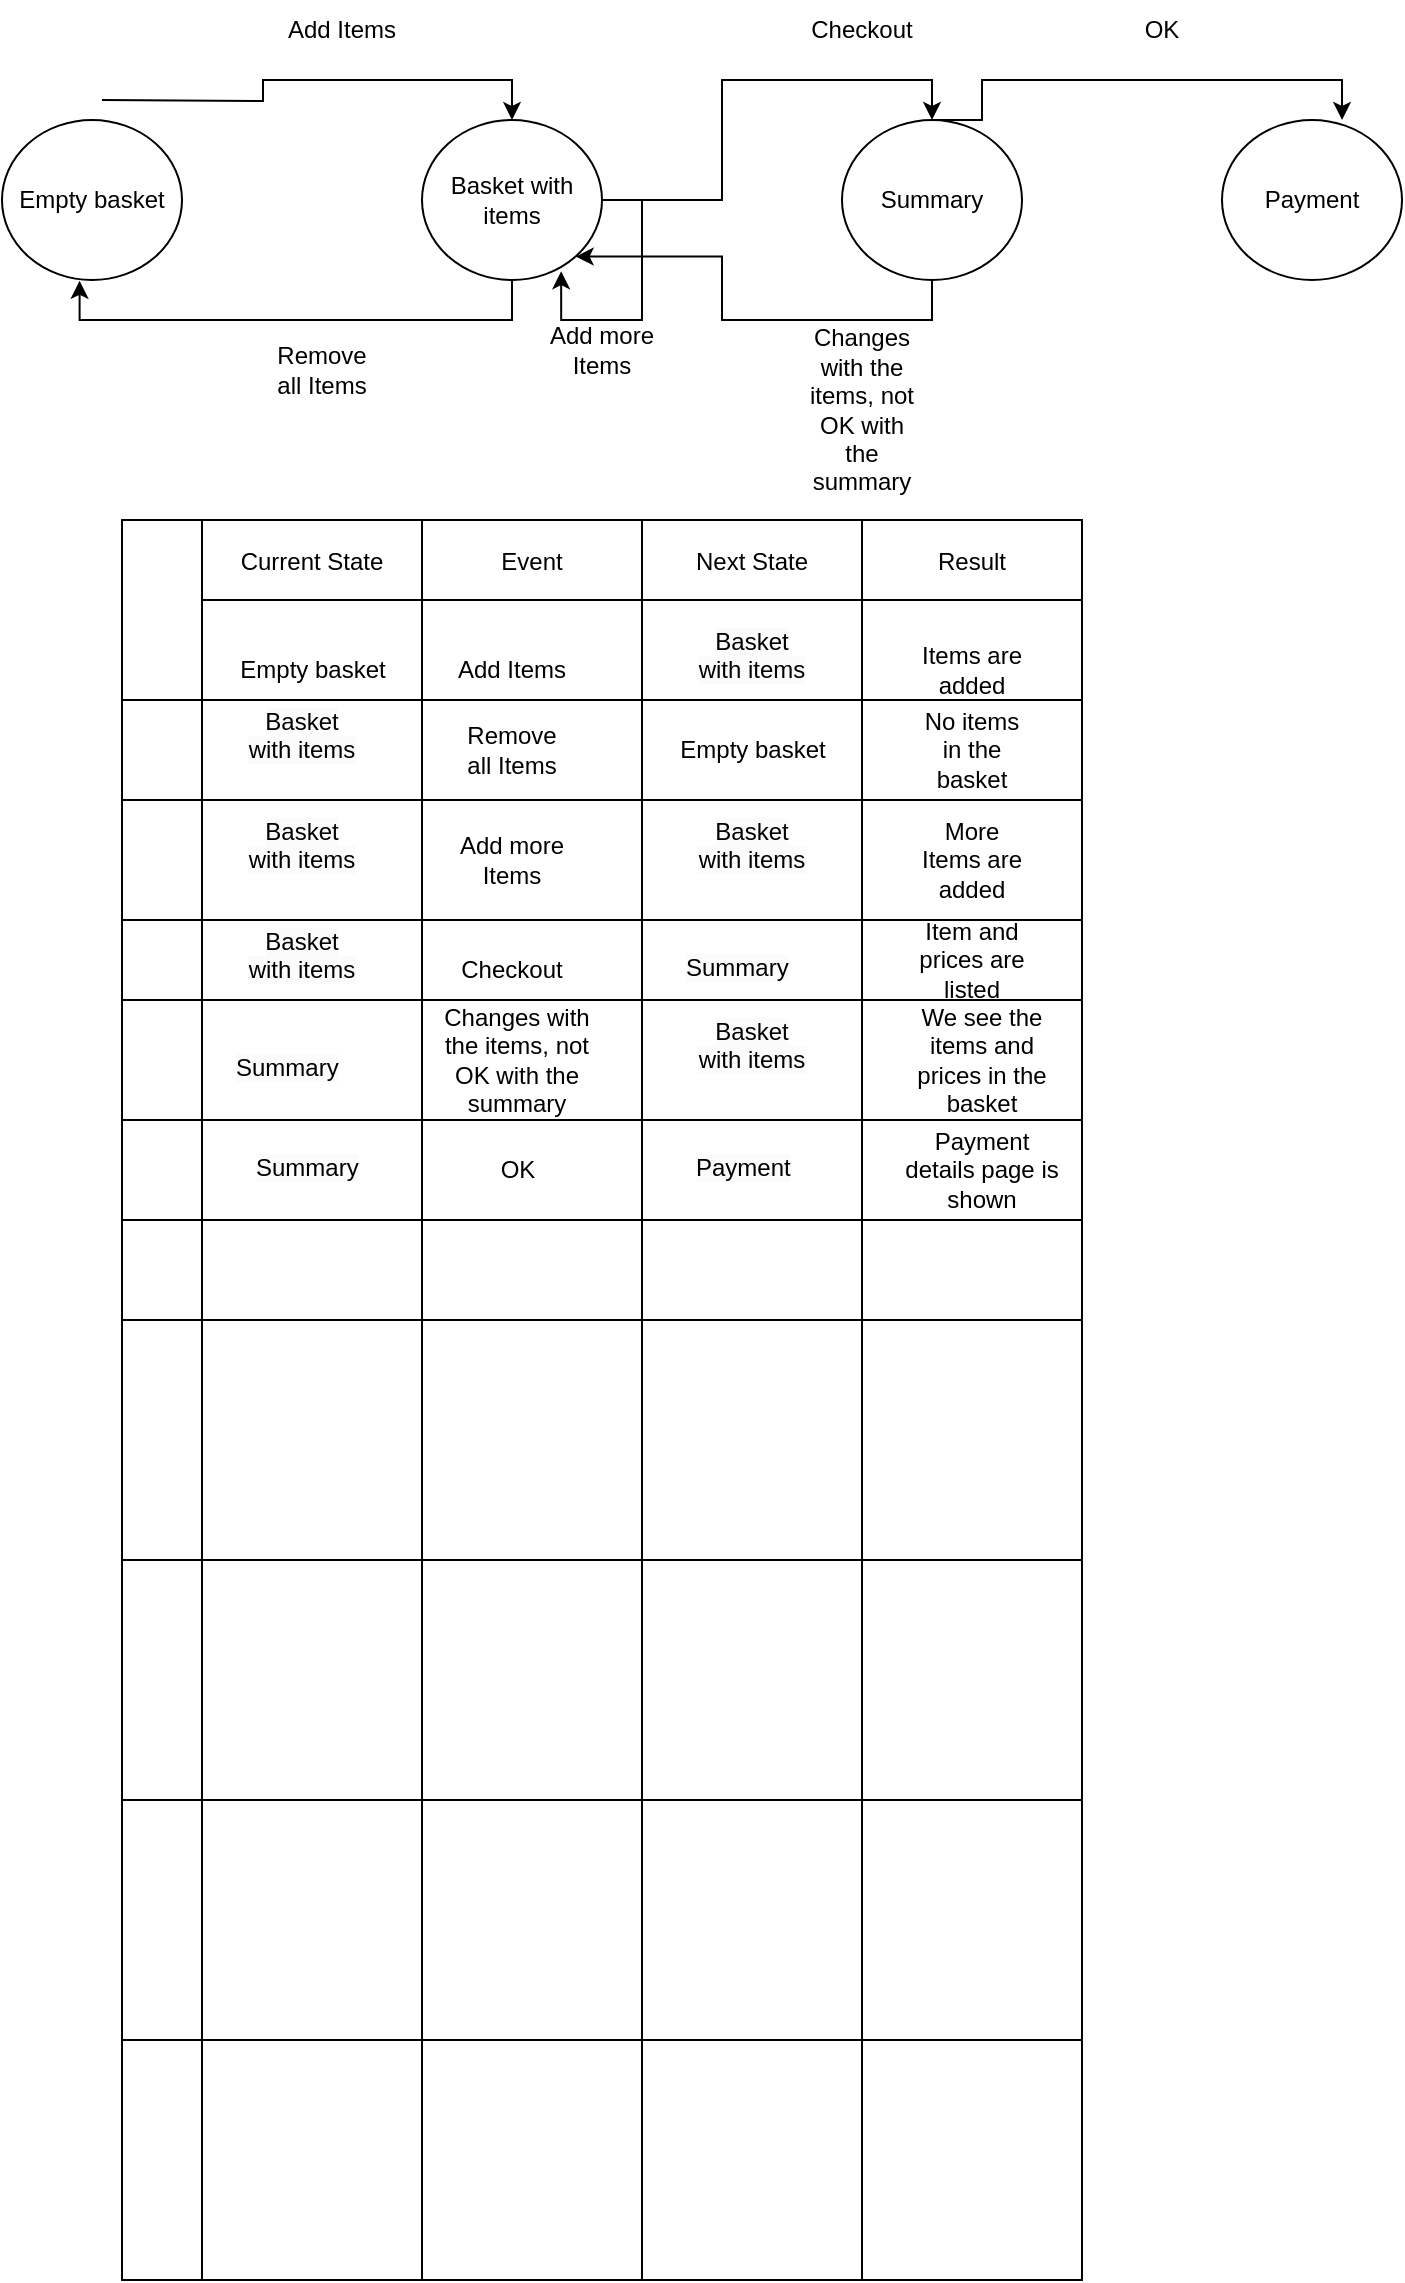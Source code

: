 <mxfile version="22.1.3" type="github">
  <diagram name="Page-1" id="RQnVXbHp5YSP1koaIOIu">
    <mxGraphModel dx="1050" dy="522" grid="1" gridSize="10" guides="1" tooltips="1" connect="1" arrows="1" fold="1" page="1" pageScale="1" pageWidth="850" pageHeight="1100" math="0" shadow="0">
      <root>
        <mxCell id="0" />
        <mxCell id="1" parent="0" />
        <mxCell id="ZzrmVgCEYVlJgWrsbbt4-7" style="edgeStyle=orthogonalEdgeStyle;rounded=0;orthogonalLoop=1;jettySize=auto;html=1;entryX=0.5;entryY=0;entryDx=0;entryDy=0;" parent="1" target="ZzrmVgCEYVlJgWrsbbt4-4" edge="1">
          <mxGeometry relative="1" as="geometry">
            <mxPoint x="70" y="250" as="sourcePoint" />
          </mxGeometry>
        </mxCell>
        <mxCell id="ZzrmVgCEYVlJgWrsbbt4-1" value="Empty basket" style="ellipse;whiteSpace=wrap;html=1;" parent="1" vertex="1">
          <mxGeometry x="20" y="260" width="90" height="80" as="geometry" />
        </mxCell>
        <mxCell id="ZzrmVgCEYVlJgWrsbbt4-2" value="Payment" style="ellipse;whiteSpace=wrap;html=1;" parent="1" vertex="1">
          <mxGeometry x="630" y="260" width="90" height="80" as="geometry" />
        </mxCell>
        <mxCell id="ZzrmVgCEYVlJgWrsbbt4-17" style="edgeStyle=orthogonalEdgeStyle;rounded=0;orthogonalLoop=1;jettySize=auto;html=1;exitX=0.5;exitY=1;exitDx=0;exitDy=0;entryX=1;entryY=1;entryDx=0;entryDy=0;" parent="1" source="ZzrmVgCEYVlJgWrsbbt4-3" target="ZzrmVgCEYVlJgWrsbbt4-4" edge="1">
          <mxGeometry relative="1" as="geometry" />
        </mxCell>
        <mxCell id="ZzrmVgCEYVlJgWrsbbt4-3" value="Summary" style="ellipse;whiteSpace=wrap;html=1;" parent="1" vertex="1">
          <mxGeometry x="440" y="260" width="90" height="80" as="geometry" />
        </mxCell>
        <mxCell id="ZzrmVgCEYVlJgWrsbbt4-15" style="edgeStyle=orthogonalEdgeStyle;rounded=0;orthogonalLoop=1;jettySize=auto;html=1;exitX=1;exitY=0.5;exitDx=0;exitDy=0;entryX=0.5;entryY=0;entryDx=0;entryDy=0;" parent="1" source="ZzrmVgCEYVlJgWrsbbt4-4" target="ZzrmVgCEYVlJgWrsbbt4-3" edge="1">
          <mxGeometry relative="1" as="geometry" />
        </mxCell>
        <mxCell id="ZzrmVgCEYVlJgWrsbbt4-4" value="Basket with items" style="ellipse;whiteSpace=wrap;html=1;" parent="1" vertex="1">
          <mxGeometry x="230" y="260" width="90" height="80" as="geometry" />
        </mxCell>
        <mxCell id="ZzrmVgCEYVlJgWrsbbt4-9" style="edgeStyle=orthogonalEdgeStyle;rounded=0;orthogonalLoop=1;jettySize=auto;html=1;entryX=0.431;entryY=1.005;entryDx=0;entryDy=0;entryPerimeter=0;exitX=0.5;exitY=1;exitDx=0;exitDy=0;" parent="1" source="ZzrmVgCEYVlJgWrsbbt4-4" target="ZzrmVgCEYVlJgWrsbbt4-1" edge="1">
          <mxGeometry relative="1" as="geometry" />
        </mxCell>
        <mxCell id="ZzrmVgCEYVlJgWrsbbt4-11" style="edgeStyle=orthogonalEdgeStyle;rounded=0;orthogonalLoop=1;jettySize=auto;html=1;exitX=1;exitY=0.5;exitDx=0;exitDy=0;entryX=0.773;entryY=0.945;entryDx=0;entryDy=0;entryPerimeter=0;" parent="1" source="ZzrmVgCEYVlJgWrsbbt4-4" target="ZzrmVgCEYVlJgWrsbbt4-4" edge="1">
          <mxGeometry relative="1" as="geometry" />
        </mxCell>
        <mxCell id="ZzrmVgCEYVlJgWrsbbt4-12" value="Add Items" style="text;html=1;strokeColor=none;fillColor=none;align=center;verticalAlign=middle;whiteSpace=wrap;rounded=0;" parent="1" vertex="1">
          <mxGeometry x="160" y="200" width="60" height="30" as="geometry" />
        </mxCell>
        <mxCell id="ZzrmVgCEYVlJgWrsbbt4-13" value="Add more Items" style="text;html=1;strokeColor=none;fillColor=none;align=center;verticalAlign=middle;whiteSpace=wrap;rounded=0;" parent="1" vertex="1">
          <mxGeometry x="290" y="360" width="60" height="30" as="geometry" />
        </mxCell>
        <mxCell id="ZzrmVgCEYVlJgWrsbbt4-14" value="Remove all Items" style="text;html=1;strokeColor=none;fillColor=none;align=center;verticalAlign=middle;whiteSpace=wrap;rounded=0;" parent="1" vertex="1">
          <mxGeometry x="150" y="370" width="60" height="30" as="geometry" />
        </mxCell>
        <mxCell id="ZzrmVgCEYVlJgWrsbbt4-16" value="Checkout" style="text;html=1;strokeColor=none;fillColor=none;align=center;verticalAlign=middle;whiteSpace=wrap;rounded=0;" parent="1" vertex="1">
          <mxGeometry x="420" y="200" width="60" height="30" as="geometry" />
        </mxCell>
        <mxCell id="ZzrmVgCEYVlJgWrsbbt4-18" value="Changes with the items, not OK with the summary" style="text;html=1;strokeColor=none;fillColor=none;align=center;verticalAlign=middle;whiteSpace=wrap;rounded=0;" parent="1" vertex="1">
          <mxGeometry x="420" y="390" width="60" height="30" as="geometry" />
        </mxCell>
        <mxCell id="ZzrmVgCEYVlJgWrsbbt4-20" style="edgeStyle=orthogonalEdgeStyle;rounded=0;orthogonalLoop=1;jettySize=auto;html=1;entryX=0.667;entryY=0;entryDx=0;entryDy=0;entryPerimeter=0;exitX=0.5;exitY=0;exitDx=0;exitDy=0;" parent="1" source="ZzrmVgCEYVlJgWrsbbt4-3" target="ZzrmVgCEYVlJgWrsbbt4-2" edge="1">
          <mxGeometry relative="1" as="geometry">
            <Array as="points">
              <mxPoint x="510" y="260" />
              <mxPoint x="510" y="240" />
              <mxPoint x="690" y="240" />
            </Array>
          </mxGeometry>
        </mxCell>
        <mxCell id="ZzrmVgCEYVlJgWrsbbt4-21" value="OK" style="text;html=1;strokeColor=none;fillColor=none;align=center;verticalAlign=middle;whiteSpace=wrap;rounded=0;" parent="1" vertex="1">
          <mxGeometry x="570" y="200" width="60" height="30" as="geometry" />
        </mxCell>
        <mxCell id="ibKtJakZHNLwry2PdeqH-1" value="" style="shape=table;childLayout=tableLayout;startSize=0;fillColor=none;collapsible=0;recursiveResize=0;expand=0;" vertex="1" parent="1">
          <mxGeometry x="80" y="460" width="480" height="240" as="geometry" />
        </mxCell>
        <mxCell id="ibKtJakZHNLwry2PdeqH-2" value="" style="shape=tableRow;horizontal=0;swimlaneHead=0;swimlaneBody=0;top=0;left=0;strokeColor=inherit;bottom=0;right=0;dropTarget=0;fontStyle=0;fillColor=none;points=[[0,0.5],[1,0.5]];portConstraint=eastwest;startSize=40;collapsible=0;recursiveResize=0;expand=0;" vertex="1" parent="ibKtJakZHNLwry2PdeqH-1">
          <mxGeometry width="480" height="90" as="geometry" />
        </mxCell>
        <mxCell id="ibKtJakZHNLwry2PdeqH-3" value="Current State" style="swimlane;swimlaneHead=0;swimlaneBody=0;fontStyle=0;strokeColor=inherit;connectable=0;fillColor=none;startSize=40;collapsible=0;recursiveResize=0;expand=0;" vertex="1" parent="ibKtJakZHNLwry2PdeqH-2">
          <mxGeometry x="40" width="110" height="90" as="geometry">
            <mxRectangle width="110" height="90" as="alternateBounds" />
          </mxGeometry>
        </mxCell>
        <mxCell id="ibKtJakZHNLwry2PdeqH-22" value="Empty basket" style="text;html=1;align=center;verticalAlign=middle;resizable=0;points=[];autosize=1;strokeColor=none;fillColor=none;" vertex="1" parent="ibKtJakZHNLwry2PdeqH-3">
          <mxGeometry x="5" y="60" width="100" height="30" as="geometry" />
        </mxCell>
        <mxCell id="ibKtJakZHNLwry2PdeqH-4" value="Event" style="swimlane;swimlaneHead=0;swimlaneBody=0;fontStyle=0;strokeColor=inherit;connectable=0;fillColor=none;startSize=40;collapsible=0;recursiveResize=0;expand=0;" vertex="1" parent="ibKtJakZHNLwry2PdeqH-2">
          <mxGeometry x="150" width="110" height="90" as="geometry">
            <mxRectangle width="110" height="90" as="alternateBounds" />
          </mxGeometry>
        </mxCell>
        <mxCell id="ibKtJakZHNLwry2PdeqH-24" value="Add Items" style="text;html=1;strokeColor=none;fillColor=none;align=center;verticalAlign=middle;whiteSpace=wrap;rounded=0;" vertex="1" parent="ibKtJakZHNLwry2PdeqH-4">
          <mxGeometry x="15" y="60" width="60" height="30" as="geometry" />
        </mxCell>
        <mxCell id="ibKtJakZHNLwry2PdeqH-5" value="Next State" style="swimlane;swimlaneHead=0;swimlaneBody=0;fontStyle=0;strokeColor=inherit;connectable=0;fillColor=none;startSize=40;collapsible=0;recursiveResize=0;expand=0;" vertex="1" parent="ibKtJakZHNLwry2PdeqH-2">
          <mxGeometry x="260" width="110" height="90" as="geometry">
            <mxRectangle width="110" height="90" as="alternateBounds" />
          </mxGeometry>
        </mxCell>
        <mxCell id="ibKtJakZHNLwry2PdeqH-23" value="&#xa;&lt;span style=&quot;color: rgb(0, 0, 0); font-family: Helvetica; font-size: 12px; font-style: normal; font-variant-ligatures: normal; font-variant-caps: normal; font-weight: 400; letter-spacing: normal; orphans: 2; text-align: center; text-indent: 0px; text-transform: none; widows: 2; word-spacing: 0px; -webkit-text-stroke-width: 0px; background-color: rgb(251, 251, 251); text-decoration-thickness: initial; text-decoration-style: initial; text-decoration-color: initial; float: none; display: inline !important;&quot;&gt;Basket with items&lt;/span&gt;&#xa;&#xa;" style="text;html=1;strokeColor=none;fillColor=none;align=center;verticalAlign=middle;whiteSpace=wrap;rounded=0;" vertex="1" parent="ibKtJakZHNLwry2PdeqH-5">
          <mxGeometry x="25" y="60" width="60" height="30" as="geometry" />
        </mxCell>
        <mxCell id="ibKtJakZHNLwry2PdeqH-90" value="Empty basket" style="text;html=1;align=center;verticalAlign=middle;resizable=0;points=[];autosize=1;strokeColor=none;fillColor=none;" vertex="1" parent="ibKtJakZHNLwry2PdeqH-5">
          <mxGeometry x="5" y="100" width="100" height="30" as="geometry" />
        </mxCell>
        <mxCell id="ibKtJakZHNLwry2PdeqH-6" value="Result" style="swimlane;swimlaneHead=0;swimlaneBody=0;fontStyle=0;strokeColor=inherit;connectable=0;fillColor=none;startSize=40;collapsible=0;recursiveResize=0;expand=0;" vertex="1" parent="ibKtJakZHNLwry2PdeqH-2">
          <mxGeometry x="370" width="110" height="90" as="geometry">
            <mxRectangle width="110" height="90" as="alternateBounds" />
          </mxGeometry>
        </mxCell>
        <mxCell id="ibKtJakZHNLwry2PdeqH-25" value="Items are added" style="text;html=1;strokeColor=none;fillColor=none;align=center;verticalAlign=middle;whiteSpace=wrap;rounded=0;" vertex="1" parent="ibKtJakZHNLwry2PdeqH-6">
          <mxGeometry x="25" y="60" width="60" height="30" as="geometry" />
        </mxCell>
        <mxCell id="ibKtJakZHNLwry2PdeqH-7" value="" style="shape=tableRow;horizontal=0;swimlaneHead=0;swimlaneBody=0;top=0;left=0;strokeColor=inherit;bottom=0;right=0;dropTarget=0;fontStyle=0;fillColor=none;points=[[0,0.5],[1,0.5]];portConstraint=eastwest;startSize=40;collapsible=0;recursiveResize=0;expand=0;" vertex="1" parent="ibKtJakZHNLwry2PdeqH-1">
          <mxGeometry y="90" width="480" height="50" as="geometry" />
        </mxCell>
        <mxCell id="ibKtJakZHNLwry2PdeqH-8" value="" style="swimlane;swimlaneHead=0;swimlaneBody=0;fontStyle=0;connectable=0;strokeColor=inherit;fillColor=none;startSize=0;collapsible=0;recursiveResize=0;expand=0;" vertex="1" parent="ibKtJakZHNLwry2PdeqH-7">
          <mxGeometry x="40" width="110" height="50" as="geometry">
            <mxRectangle width="110" height="50" as="alternateBounds" />
          </mxGeometry>
        </mxCell>
        <mxCell id="ibKtJakZHNLwry2PdeqH-26" value="&#xa;&lt;span style=&quot;color: rgb(0, 0, 0); font-family: Helvetica; font-size: 12px; font-style: normal; font-variant-ligatures: normal; font-variant-caps: normal; font-weight: 400; letter-spacing: normal; orphans: 2; text-align: center; text-indent: 0px; text-transform: none; widows: 2; word-spacing: 0px; -webkit-text-stroke-width: 0px; background-color: rgb(251, 251, 251); text-decoration-thickness: initial; text-decoration-style: initial; text-decoration-color: initial; float: none; display: inline !important;&quot;&gt;Basket with items&lt;/span&gt;&#xa;&#xa;" style="text;html=1;strokeColor=none;fillColor=none;align=center;verticalAlign=middle;whiteSpace=wrap;rounded=0;" vertex="1" parent="ibKtJakZHNLwry2PdeqH-8">
          <mxGeometry x="20" y="10" width="60" height="30" as="geometry" />
        </mxCell>
        <mxCell id="ibKtJakZHNLwry2PdeqH-9" value="" style="swimlane;swimlaneHead=0;swimlaneBody=0;fontStyle=0;connectable=0;strokeColor=inherit;fillColor=none;startSize=0;collapsible=0;recursiveResize=0;expand=0;" vertex="1" parent="ibKtJakZHNLwry2PdeqH-7">
          <mxGeometry x="150" width="110" height="50" as="geometry">
            <mxRectangle width="110" height="50" as="alternateBounds" />
          </mxGeometry>
        </mxCell>
        <mxCell id="ibKtJakZHNLwry2PdeqH-89" value="Remove all Items" style="text;html=1;strokeColor=none;fillColor=none;align=center;verticalAlign=middle;whiteSpace=wrap;rounded=0;" vertex="1" parent="ibKtJakZHNLwry2PdeqH-9">
          <mxGeometry x="15" y="10" width="60" height="30" as="geometry" />
        </mxCell>
        <mxCell id="ibKtJakZHNLwry2PdeqH-10" value="" style="swimlane;swimlaneHead=0;swimlaneBody=0;fontStyle=0;connectable=0;strokeColor=inherit;fillColor=none;startSize=0;collapsible=0;recursiveResize=0;expand=0;" vertex="1" parent="ibKtJakZHNLwry2PdeqH-7">
          <mxGeometry x="260" width="110" height="50" as="geometry">
            <mxRectangle width="110" height="50" as="alternateBounds" />
          </mxGeometry>
        </mxCell>
        <mxCell id="ibKtJakZHNLwry2PdeqH-11" value="" style="swimlane;swimlaneHead=0;swimlaneBody=0;fontStyle=0;connectable=0;strokeColor=inherit;fillColor=none;startSize=0;collapsible=0;recursiveResize=0;expand=0;" vertex="1" parent="ibKtJakZHNLwry2PdeqH-7">
          <mxGeometry x="370" width="110" height="50" as="geometry">
            <mxRectangle width="110" height="50" as="alternateBounds" />
          </mxGeometry>
        </mxCell>
        <mxCell id="ibKtJakZHNLwry2PdeqH-91" value="No items in the basket" style="text;html=1;strokeColor=none;fillColor=none;align=center;verticalAlign=middle;whiteSpace=wrap;rounded=0;" vertex="1" parent="ibKtJakZHNLwry2PdeqH-11">
          <mxGeometry x="25" y="10" width="60" height="30" as="geometry" />
        </mxCell>
        <mxCell id="ibKtJakZHNLwry2PdeqH-12" value="" style="shape=tableRow;horizontal=0;swimlaneHead=0;swimlaneBody=0;top=0;left=0;strokeColor=inherit;bottom=0;right=0;dropTarget=0;fontStyle=0;fillColor=none;points=[[0,0.5],[1,0.5]];portConstraint=eastwest;startSize=40;collapsible=0;recursiveResize=0;expand=0;" vertex="1" parent="ibKtJakZHNLwry2PdeqH-1">
          <mxGeometry y="140" width="480" height="60" as="geometry" />
        </mxCell>
        <mxCell id="ibKtJakZHNLwry2PdeqH-13" value="" style="swimlane;swimlaneHead=0;swimlaneBody=0;fontStyle=0;connectable=0;strokeColor=inherit;fillColor=none;startSize=0;collapsible=0;recursiveResize=0;expand=0;" vertex="1" parent="ibKtJakZHNLwry2PdeqH-12">
          <mxGeometry x="40" width="110" height="60" as="geometry">
            <mxRectangle width="110" height="60" as="alternateBounds" />
          </mxGeometry>
        </mxCell>
        <mxCell id="ibKtJakZHNLwry2PdeqH-87" value="&#xa;&lt;span style=&quot;color: rgb(0, 0, 0); font-family: Helvetica; font-size: 12px; font-style: normal; font-variant-ligatures: normal; font-variant-caps: normal; font-weight: 400; letter-spacing: normal; orphans: 2; text-align: center; text-indent: 0px; text-transform: none; widows: 2; word-spacing: 0px; -webkit-text-stroke-width: 0px; background-color: rgb(251, 251, 251); text-decoration-thickness: initial; text-decoration-style: initial; text-decoration-color: initial; float: none; display: inline !important;&quot;&gt;Basket with items&lt;/span&gt;&#xa;&#xa;" style="text;html=1;strokeColor=none;fillColor=none;align=center;verticalAlign=middle;whiteSpace=wrap;rounded=0;" vertex="1" parent="ibKtJakZHNLwry2PdeqH-13">
          <mxGeometry x="20" y="15" width="60" height="30" as="geometry" />
        </mxCell>
        <mxCell id="ibKtJakZHNLwry2PdeqH-14" value="" style="swimlane;swimlaneHead=0;swimlaneBody=0;fontStyle=0;connectable=0;strokeColor=inherit;fillColor=none;startSize=0;collapsible=0;recursiveResize=0;expand=0;" vertex="1" parent="ibKtJakZHNLwry2PdeqH-12">
          <mxGeometry x="150" width="110" height="60" as="geometry">
            <mxRectangle width="110" height="60" as="alternateBounds" />
          </mxGeometry>
        </mxCell>
        <mxCell id="ibKtJakZHNLwry2PdeqH-93" value="Add more Items" style="text;html=1;strokeColor=none;fillColor=none;align=center;verticalAlign=middle;whiteSpace=wrap;rounded=0;" vertex="1" parent="ibKtJakZHNLwry2PdeqH-14">
          <mxGeometry x="15" y="15" width="60" height="30" as="geometry" />
        </mxCell>
        <mxCell id="ibKtJakZHNLwry2PdeqH-15" value="" style="swimlane;swimlaneHead=0;swimlaneBody=0;fontStyle=0;connectable=0;strokeColor=inherit;fillColor=none;startSize=0;collapsible=0;recursiveResize=0;expand=0;" vertex="1" parent="ibKtJakZHNLwry2PdeqH-12">
          <mxGeometry x="260" width="110" height="60" as="geometry">
            <mxRectangle width="110" height="60" as="alternateBounds" />
          </mxGeometry>
        </mxCell>
        <mxCell id="ibKtJakZHNLwry2PdeqH-94" value="&#xa;&lt;span style=&quot;color: rgb(0, 0, 0); font-family: Helvetica; font-size: 12px; font-style: normal; font-variant-ligatures: normal; font-variant-caps: normal; font-weight: 400; letter-spacing: normal; orphans: 2; text-align: center; text-indent: 0px; text-transform: none; widows: 2; word-spacing: 0px; -webkit-text-stroke-width: 0px; background-color: rgb(251, 251, 251); text-decoration-thickness: initial; text-decoration-style: initial; text-decoration-color: initial; float: none; display: inline !important;&quot;&gt;Basket with items&lt;/span&gt;&#xa;&#xa;" style="text;html=1;strokeColor=none;fillColor=none;align=center;verticalAlign=middle;whiteSpace=wrap;rounded=0;" vertex="1" parent="ibKtJakZHNLwry2PdeqH-15">
          <mxGeometry x="25" y="15" width="60" height="30" as="geometry" />
        </mxCell>
        <mxCell id="ibKtJakZHNLwry2PdeqH-16" value="" style="swimlane;swimlaneHead=0;swimlaneBody=0;fontStyle=0;connectable=0;strokeColor=inherit;fillColor=none;startSize=0;collapsible=0;recursiveResize=0;expand=0;" vertex="1" parent="ibKtJakZHNLwry2PdeqH-12">
          <mxGeometry x="370" width="110" height="60" as="geometry">
            <mxRectangle width="110" height="60" as="alternateBounds" />
          </mxGeometry>
        </mxCell>
        <mxCell id="ibKtJakZHNLwry2PdeqH-95" value="More Items are added" style="text;html=1;strokeColor=none;fillColor=none;align=center;verticalAlign=middle;whiteSpace=wrap;rounded=0;" vertex="1" parent="ibKtJakZHNLwry2PdeqH-16">
          <mxGeometry x="25" y="15" width="60" height="30" as="geometry" />
        </mxCell>
        <mxCell id="ibKtJakZHNLwry2PdeqH-17" value="" style="shape=tableRow;horizontal=0;swimlaneHead=0;swimlaneBody=0;top=0;left=0;strokeColor=inherit;bottom=0;right=0;dropTarget=0;fontStyle=0;fillColor=none;points=[[0,0.5],[1,0.5]];portConstraint=eastwest;startSize=40;collapsible=0;recursiveResize=0;expand=0;" vertex="1" parent="ibKtJakZHNLwry2PdeqH-1">
          <mxGeometry y="200" width="480" height="40" as="geometry" />
        </mxCell>
        <mxCell id="ibKtJakZHNLwry2PdeqH-18" value="" style="swimlane;swimlaneHead=0;swimlaneBody=0;fontStyle=0;connectable=0;strokeColor=inherit;fillColor=none;startSize=0;collapsible=0;recursiveResize=0;expand=0;" vertex="1" parent="ibKtJakZHNLwry2PdeqH-17">
          <mxGeometry x="40" width="110" height="40" as="geometry">
            <mxRectangle width="110" height="40" as="alternateBounds" />
          </mxGeometry>
        </mxCell>
        <mxCell id="ibKtJakZHNLwry2PdeqH-19" value="" style="swimlane;swimlaneHead=0;swimlaneBody=0;fontStyle=0;connectable=0;strokeColor=inherit;fillColor=none;startSize=0;collapsible=0;recursiveResize=0;expand=0;" vertex="1" parent="ibKtJakZHNLwry2PdeqH-17">
          <mxGeometry x="150" width="110" height="40" as="geometry">
            <mxRectangle width="110" height="40" as="alternateBounds" />
          </mxGeometry>
        </mxCell>
        <mxCell id="ibKtJakZHNLwry2PdeqH-20" value="" style="swimlane;swimlaneHead=0;swimlaneBody=0;fontStyle=0;connectable=0;strokeColor=inherit;fillColor=none;startSize=0;collapsible=0;recursiveResize=0;expand=0;" vertex="1" parent="ibKtJakZHNLwry2PdeqH-17">
          <mxGeometry x="260" width="110" height="40" as="geometry">
            <mxRectangle width="110" height="40" as="alternateBounds" />
          </mxGeometry>
        </mxCell>
        <mxCell id="ibKtJakZHNLwry2PdeqH-98" value="&lt;span style=&quot;color: rgb(0, 0, 0); font-family: Helvetica; font-size: 12px; font-style: normal; font-variant-ligatures: normal; font-variant-caps: normal; font-weight: 400; letter-spacing: normal; orphans: 2; text-align: center; text-indent: 0px; text-transform: none; widows: 2; word-spacing: 0px; -webkit-text-stroke-width: 0px; background-color: rgb(251, 251, 251); text-decoration-thickness: initial; text-decoration-style: initial; text-decoration-color: initial; float: none; display: inline !important;&quot;&gt;Summary&lt;/span&gt;" style="text;whiteSpace=wrap;html=1;" vertex="1" parent="ibKtJakZHNLwry2PdeqH-20">
          <mxGeometry x="20" y="10" width="80" height="40" as="geometry" />
        </mxCell>
        <mxCell id="ibKtJakZHNLwry2PdeqH-21" value="" style="swimlane;swimlaneHead=0;swimlaneBody=0;fontStyle=0;connectable=0;strokeColor=inherit;fillColor=none;startSize=0;collapsible=0;recursiveResize=0;expand=0;" vertex="1" parent="ibKtJakZHNLwry2PdeqH-17">
          <mxGeometry x="370" width="110" height="40" as="geometry">
            <mxRectangle width="110" height="40" as="alternateBounds" />
          </mxGeometry>
        </mxCell>
        <mxCell id="ibKtJakZHNLwry2PdeqH-99" value="Item and prices are listed" style="text;html=1;strokeColor=none;fillColor=none;align=center;verticalAlign=middle;whiteSpace=wrap;rounded=0;" vertex="1" parent="ibKtJakZHNLwry2PdeqH-21">
          <mxGeometry x="25" y="5" width="60" height="30" as="geometry" />
        </mxCell>
        <mxCell id="ibKtJakZHNLwry2PdeqH-44" value="" style="swimlane;swimlaneHead=0;swimlaneBody=0;fontStyle=0;connectable=0;strokeColor=inherit;fillColor=none;startSize=0;collapsible=0;recursiveResize=0;expand=0;" vertex="1" parent="1">
          <mxGeometry x="130" y="670" width="110" height="120" as="geometry">
            <mxRectangle width="110" height="120" as="alternateBounds" />
          </mxGeometry>
        </mxCell>
        <mxCell id="ibKtJakZHNLwry2PdeqH-88" value="&#xa;&lt;span style=&quot;color: rgb(0, 0, 0); font-family: Helvetica; font-size: 12px; font-style: normal; font-variant-ligatures: normal; font-variant-caps: normal; font-weight: 400; letter-spacing: normal; orphans: 2; text-align: center; text-indent: 0px; text-transform: none; widows: 2; word-spacing: 0px; -webkit-text-stroke-width: 0px; background-color: rgb(251, 251, 251); text-decoration-thickness: initial; text-decoration-style: initial; text-decoration-color: initial; float: none; display: inline !important;&quot;&gt;Basket with items&lt;/span&gt;&#xa;&#xa;" style="text;html=1;strokeColor=none;fillColor=none;align=center;verticalAlign=middle;whiteSpace=wrap;rounded=0;" vertex="1" parent="ibKtJakZHNLwry2PdeqH-44">
          <mxGeometry x="10" width="60" height="30" as="geometry" />
        </mxCell>
        <mxCell id="ibKtJakZHNLwry2PdeqH-45" value="" style="swimlane;swimlaneHead=0;swimlaneBody=0;fontStyle=0;connectable=0;strokeColor=inherit;fillColor=none;startSize=0;collapsible=0;recursiveResize=0;expand=0;" vertex="1" parent="1">
          <mxGeometry x="240" y="670" width="110" height="120" as="geometry">
            <mxRectangle width="110" height="120" as="alternateBounds" />
          </mxGeometry>
        </mxCell>
        <mxCell id="ibKtJakZHNLwry2PdeqH-97" value="Checkout" style="text;html=1;strokeColor=none;fillColor=none;align=center;verticalAlign=middle;whiteSpace=wrap;rounded=0;" vertex="1" parent="ibKtJakZHNLwry2PdeqH-45">
          <mxGeometry x="5" width="60" height="30" as="geometry" />
        </mxCell>
        <mxCell id="ibKtJakZHNLwry2PdeqH-51" value="" style="shape=table;childLayout=tableLayout;startSize=0;fillColor=none;collapsible=0;recursiveResize=0;expand=0;" vertex="1" parent="1">
          <mxGeometry x="80" y="700" width="480" height="640" as="geometry" />
        </mxCell>
        <mxCell id="ibKtJakZHNLwry2PdeqH-52" value="" style="shape=tableRow;horizontal=0;swimlaneHead=0;swimlaneBody=0;top=0;left=0;strokeColor=inherit;bottom=0;right=0;dropTarget=0;fontStyle=0;fillColor=none;points=[[0,0.5],[1,0.5]];portConstraint=eastwest;startSize=40;collapsible=0;recursiveResize=0;expand=0;" vertex="1" parent="ibKtJakZHNLwry2PdeqH-51">
          <mxGeometry width="480" height="60" as="geometry" />
        </mxCell>
        <mxCell id="ibKtJakZHNLwry2PdeqH-53" value="" style="swimlane;swimlaneHead=0;swimlaneBody=0;fontStyle=0;strokeColor=inherit;connectable=0;fillColor=none;startSize=0;collapsible=0;recursiveResize=0;expand=0;" vertex="1" parent="ibKtJakZHNLwry2PdeqH-52">
          <mxGeometry x="40" width="110" height="60" as="geometry">
            <mxRectangle width="110" height="60" as="alternateBounds" />
          </mxGeometry>
        </mxCell>
        <mxCell id="ibKtJakZHNLwry2PdeqH-100" value="&lt;span style=&quot;color: rgb(0, 0, 0); font-family: Helvetica; font-size: 12px; font-style: normal; font-variant-ligatures: normal; font-variant-caps: normal; font-weight: 400; letter-spacing: normal; orphans: 2; text-align: center; text-indent: 0px; text-transform: none; widows: 2; word-spacing: 0px; -webkit-text-stroke-width: 0px; background-color: rgb(251, 251, 251); text-decoration-thickness: initial; text-decoration-style: initial; text-decoration-color: initial; float: none; display: inline !important;&quot;&gt;Summary&lt;/span&gt;" style="text;whiteSpace=wrap;html=1;" vertex="1" parent="ibKtJakZHNLwry2PdeqH-53">
          <mxGeometry x="15" y="20" width="80" height="40" as="geometry" />
        </mxCell>
        <mxCell id="ibKtJakZHNLwry2PdeqH-54" value="" style="swimlane;swimlaneHead=0;swimlaneBody=0;fontStyle=0;strokeColor=inherit;connectable=0;fillColor=none;startSize=0;collapsible=0;recursiveResize=0;expand=0;" vertex="1" parent="ibKtJakZHNLwry2PdeqH-52">
          <mxGeometry x="150" width="110" height="60" as="geometry">
            <mxRectangle width="110" height="60" as="alternateBounds" />
          </mxGeometry>
        </mxCell>
        <mxCell id="ibKtJakZHNLwry2PdeqH-101" value="Changes with the items, not OK with the summary" style="text;html=1;strokeColor=none;fillColor=none;align=center;verticalAlign=middle;whiteSpace=wrap;rounded=0;" vertex="1" parent="ibKtJakZHNLwry2PdeqH-54">
          <mxGeometry x="5" y="15" width="85" height="30" as="geometry" />
        </mxCell>
        <mxCell id="ibKtJakZHNLwry2PdeqH-55" value="" style="swimlane;swimlaneHead=0;swimlaneBody=0;fontStyle=0;strokeColor=inherit;connectable=0;fillColor=none;startSize=0;collapsible=0;recursiveResize=0;expand=0;" vertex="1" parent="ibKtJakZHNLwry2PdeqH-52">
          <mxGeometry x="260" width="110" height="60" as="geometry">
            <mxRectangle width="110" height="60" as="alternateBounds" />
          </mxGeometry>
        </mxCell>
        <mxCell id="ibKtJakZHNLwry2PdeqH-102" value="&#xa;&lt;span style=&quot;color: rgb(0, 0, 0); font-family: Helvetica; font-size: 12px; font-style: normal; font-variant-ligatures: normal; font-variant-caps: normal; font-weight: 400; letter-spacing: normal; orphans: 2; text-align: center; text-indent: 0px; text-transform: none; widows: 2; word-spacing: 0px; -webkit-text-stroke-width: 0px; background-color: rgb(251, 251, 251); text-decoration-thickness: initial; text-decoration-style: initial; text-decoration-color: initial; float: none; display: inline !important;&quot;&gt;Basket with items&lt;/span&gt;&#xa;&#xa;" style="text;html=1;strokeColor=none;fillColor=none;align=center;verticalAlign=middle;whiteSpace=wrap;rounded=0;" vertex="1" parent="ibKtJakZHNLwry2PdeqH-55">
          <mxGeometry x="25" y="15" width="60" height="30" as="geometry" />
        </mxCell>
        <mxCell id="ibKtJakZHNLwry2PdeqH-56" value="" style="swimlane;swimlaneHead=0;swimlaneBody=0;fontStyle=0;strokeColor=inherit;connectable=0;fillColor=none;startSize=0;collapsible=0;recursiveResize=0;expand=0;" vertex="1" parent="ibKtJakZHNLwry2PdeqH-52">
          <mxGeometry x="370" width="110" height="60" as="geometry">
            <mxRectangle width="110" height="60" as="alternateBounds" />
          </mxGeometry>
        </mxCell>
        <mxCell id="ibKtJakZHNLwry2PdeqH-103" value="We see the items and prices in the basket" style="text;html=1;strokeColor=none;fillColor=none;align=center;verticalAlign=middle;whiteSpace=wrap;rounded=0;" vertex="1" parent="ibKtJakZHNLwry2PdeqH-56">
          <mxGeometry x="20" y="15" width="80" height="30" as="geometry" />
        </mxCell>
        <mxCell id="ibKtJakZHNLwry2PdeqH-57" value="" style="shape=tableRow;horizontal=0;swimlaneHead=0;swimlaneBody=0;top=0;left=0;strokeColor=inherit;bottom=0;right=0;dropTarget=0;fontStyle=0;fillColor=none;points=[[0,0.5],[1,0.5]];portConstraint=eastwest;startSize=40;collapsible=0;recursiveResize=0;expand=0;" vertex="1" parent="ibKtJakZHNLwry2PdeqH-51">
          <mxGeometry y="60" width="480" height="50" as="geometry" />
        </mxCell>
        <mxCell id="ibKtJakZHNLwry2PdeqH-58" value="" style="swimlane;swimlaneHead=0;swimlaneBody=0;fontStyle=0;connectable=0;strokeColor=inherit;fillColor=none;startSize=0;collapsible=0;recursiveResize=0;expand=0;" vertex="1" parent="ibKtJakZHNLwry2PdeqH-57">
          <mxGeometry x="40" width="110" height="50" as="geometry">
            <mxRectangle width="110" height="50" as="alternateBounds" />
          </mxGeometry>
        </mxCell>
        <mxCell id="ibKtJakZHNLwry2PdeqH-104" value="&lt;span style=&quot;color: rgb(0, 0, 0); font-family: Helvetica; font-size: 12px; font-style: normal; font-variant-ligatures: normal; font-variant-caps: normal; font-weight: 400; letter-spacing: normal; orphans: 2; text-align: center; text-indent: 0px; text-transform: none; widows: 2; word-spacing: 0px; -webkit-text-stroke-width: 0px; background-color: rgb(251, 251, 251); text-decoration-thickness: initial; text-decoration-style: initial; text-decoration-color: initial; float: none; display: inline !important;&quot;&gt;Summary&lt;/span&gt;" style="text;whiteSpace=wrap;html=1;" vertex="1" parent="ibKtJakZHNLwry2PdeqH-58">
          <mxGeometry x="25" y="10" width="80" height="40" as="geometry" />
        </mxCell>
        <mxCell id="ibKtJakZHNLwry2PdeqH-59" value="" style="swimlane;swimlaneHead=0;swimlaneBody=0;fontStyle=0;connectable=0;strokeColor=inherit;fillColor=none;startSize=0;collapsible=0;recursiveResize=0;expand=0;" vertex="1" parent="ibKtJakZHNLwry2PdeqH-57">
          <mxGeometry x="150" width="110" height="50" as="geometry">
            <mxRectangle width="110" height="50" as="alternateBounds" />
          </mxGeometry>
        </mxCell>
        <mxCell id="ibKtJakZHNLwry2PdeqH-106" value="OK" style="text;html=1;strokeColor=none;fillColor=none;align=center;verticalAlign=middle;whiteSpace=wrap;rounded=0;" vertex="1" parent="ibKtJakZHNLwry2PdeqH-59">
          <mxGeometry x="17.5" y="10" width="60" height="30" as="geometry" />
        </mxCell>
        <mxCell id="ibKtJakZHNLwry2PdeqH-60" value="" style="swimlane;swimlaneHead=0;swimlaneBody=0;fontStyle=0;connectable=0;strokeColor=inherit;fillColor=none;startSize=0;collapsible=0;recursiveResize=0;expand=0;" vertex="1" parent="ibKtJakZHNLwry2PdeqH-57">
          <mxGeometry x="260" width="110" height="50" as="geometry">
            <mxRectangle width="110" height="50" as="alternateBounds" />
          </mxGeometry>
        </mxCell>
        <mxCell id="ibKtJakZHNLwry2PdeqH-108" value="&lt;span style=&quot;color: rgb(0, 0, 0); font-family: Helvetica; font-size: 12px; font-style: normal; font-variant-ligatures: normal; font-variant-caps: normal; font-weight: 400; letter-spacing: normal; orphans: 2; text-align: center; text-indent: 0px; text-transform: none; widows: 2; word-spacing: 0px; -webkit-text-stroke-width: 0px; background-color: rgb(251, 251, 251); text-decoration-thickness: initial; text-decoration-style: initial; text-decoration-color: initial; float: none; display: inline !important;&quot;&gt;Payment&lt;/span&gt;" style="text;whiteSpace=wrap;html=1;" vertex="1" parent="ibKtJakZHNLwry2PdeqH-60">
          <mxGeometry x="25" y="10" width="80" height="40" as="geometry" />
        </mxCell>
        <mxCell id="ibKtJakZHNLwry2PdeqH-61" value="" style="swimlane;swimlaneHead=0;swimlaneBody=0;fontStyle=0;connectable=0;strokeColor=inherit;fillColor=none;startSize=0;collapsible=0;recursiveResize=0;expand=0;" vertex="1" parent="ibKtJakZHNLwry2PdeqH-57">
          <mxGeometry x="370" width="110" height="50" as="geometry">
            <mxRectangle width="110" height="50" as="alternateBounds" />
          </mxGeometry>
        </mxCell>
        <mxCell id="ibKtJakZHNLwry2PdeqH-109" value="Payment details page is shown" style="text;html=1;strokeColor=none;fillColor=none;align=center;verticalAlign=middle;whiteSpace=wrap;rounded=0;" vertex="1" parent="ibKtJakZHNLwry2PdeqH-61">
          <mxGeometry x="20" y="10" width="80" height="30" as="geometry" />
        </mxCell>
        <mxCell id="ibKtJakZHNLwry2PdeqH-62" value="" style="shape=tableRow;horizontal=0;swimlaneHead=0;swimlaneBody=0;top=0;left=0;strokeColor=inherit;bottom=0;right=0;dropTarget=0;fontStyle=0;fillColor=none;points=[[0,0.5],[1,0.5]];portConstraint=eastwest;startSize=40;collapsible=0;recursiveResize=0;expand=0;" vertex="1" parent="ibKtJakZHNLwry2PdeqH-51">
          <mxGeometry y="110" width="480" height="50" as="geometry" />
        </mxCell>
        <mxCell id="ibKtJakZHNLwry2PdeqH-63" value="" style="swimlane;swimlaneHead=0;swimlaneBody=0;fontStyle=0;connectable=0;strokeColor=inherit;fillColor=none;startSize=0;collapsible=0;recursiveResize=0;expand=0;" vertex="1" parent="ibKtJakZHNLwry2PdeqH-62">
          <mxGeometry x="40" width="110" height="50" as="geometry">
            <mxRectangle width="110" height="50" as="alternateBounds" />
          </mxGeometry>
        </mxCell>
        <mxCell id="ibKtJakZHNLwry2PdeqH-64" value="" style="swimlane;swimlaneHead=0;swimlaneBody=0;fontStyle=0;connectable=0;strokeColor=inherit;fillColor=none;startSize=0;collapsible=0;recursiveResize=0;expand=0;" vertex="1" parent="ibKtJakZHNLwry2PdeqH-62">
          <mxGeometry x="150" width="110" height="50" as="geometry">
            <mxRectangle width="110" height="50" as="alternateBounds" />
          </mxGeometry>
        </mxCell>
        <mxCell id="ibKtJakZHNLwry2PdeqH-65" value="" style="swimlane;swimlaneHead=0;swimlaneBody=0;fontStyle=0;connectable=0;strokeColor=inherit;fillColor=none;startSize=0;collapsible=0;recursiveResize=0;expand=0;" vertex="1" parent="ibKtJakZHNLwry2PdeqH-62">
          <mxGeometry x="260" width="110" height="50" as="geometry">
            <mxRectangle width="110" height="50" as="alternateBounds" />
          </mxGeometry>
        </mxCell>
        <mxCell id="ibKtJakZHNLwry2PdeqH-66" value="" style="swimlane;swimlaneHead=0;swimlaneBody=0;fontStyle=0;connectable=0;strokeColor=inherit;fillColor=none;startSize=0;collapsible=0;recursiveResize=0;expand=0;" vertex="1" parent="ibKtJakZHNLwry2PdeqH-62">
          <mxGeometry x="370" width="110" height="50" as="geometry">
            <mxRectangle width="110" height="50" as="alternateBounds" />
          </mxGeometry>
        </mxCell>
        <mxCell id="ibKtJakZHNLwry2PdeqH-67" value="" style="shape=tableRow;horizontal=0;swimlaneHead=0;swimlaneBody=0;top=0;left=0;strokeColor=inherit;bottom=0;right=0;dropTarget=0;fontStyle=0;fillColor=none;points=[[0,0.5],[1,0.5]];portConstraint=eastwest;startSize=40;collapsible=0;recursiveResize=0;expand=0;" vertex="1" parent="ibKtJakZHNLwry2PdeqH-51">
          <mxGeometry y="160" width="480" height="120" as="geometry" />
        </mxCell>
        <mxCell id="ibKtJakZHNLwry2PdeqH-68" value="" style="swimlane;swimlaneHead=0;swimlaneBody=0;fontStyle=0;connectable=0;strokeColor=inherit;fillColor=none;startSize=0;collapsible=0;recursiveResize=0;expand=0;" vertex="1" parent="ibKtJakZHNLwry2PdeqH-67">
          <mxGeometry x="40" width="110" height="120" as="geometry">
            <mxRectangle width="110" height="120" as="alternateBounds" />
          </mxGeometry>
        </mxCell>
        <mxCell id="ibKtJakZHNLwry2PdeqH-69" value="" style="swimlane;swimlaneHead=0;swimlaneBody=0;fontStyle=0;connectable=0;strokeColor=inherit;fillColor=none;startSize=0;collapsible=0;recursiveResize=0;expand=0;" vertex="1" parent="ibKtJakZHNLwry2PdeqH-67">
          <mxGeometry x="150" width="110" height="120" as="geometry">
            <mxRectangle width="110" height="120" as="alternateBounds" />
          </mxGeometry>
        </mxCell>
        <mxCell id="ibKtJakZHNLwry2PdeqH-70" value="" style="swimlane;swimlaneHead=0;swimlaneBody=0;fontStyle=0;connectable=0;strokeColor=inherit;fillColor=none;startSize=0;collapsible=0;recursiveResize=0;expand=0;" vertex="1" parent="ibKtJakZHNLwry2PdeqH-67">
          <mxGeometry x="260" width="110" height="120" as="geometry">
            <mxRectangle width="110" height="120" as="alternateBounds" />
          </mxGeometry>
        </mxCell>
        <mxCell id="ibKtJakZHNLwry2PdeqH-71" value="" style="swimlane;swimlaneHead=0;swimlaneBody=0;fontStyle=0;connectable=0;strokeColor=inherit;fillColor=none;startSize=0;collapsible=0;recursiveResize=0;expand=0;" vertex="1" parent="ibKtJakZHNLwry2PdeqH-67">
          <mxGeometry x="370" width="110" height="120" as="geometry">
            <mxRectangle width="110" height="120" as="alternateBounds" />
          </mxGeometry>
        </mxCell>
        <mxCell id="ibKtJakZHNLwry2PdeqH-72" value="" style="shape=tableRow;horizontal=0;swimlaneHead=0;swimlaneBody=0;top=0;left=0;strokeColor=inherit;bottom=0;right=0;dropTarget=0;fontStyle=0;fillColor=none;points=[[0,0.5],[1,0.5]];portConstraint=eastwest;startSize=40;collapsible=0;recursiveResize=0;expand=0;" vertex="1" parent="ibKtJakZHNLwry2PdeqH-51">
          <mxGeometry y="280" width="480" height="120" as="geometry" />
        </mxCell>
        <mxCell id="ibKtJakZHNLwry2PdeqH-73" value="" style="swimlane;swimlaneHead=0;swimlaneBody=0;fontStyle=0;connectable=0;strokeColor=inherit;fillColor=none;startSize=0;collapsible=0;recursiveResize=0;expand=0;" vertex="1" parent="ibKtJakZHNLwry2PdeqH-72">
          <mxGeometry x="40" width="110" height="120" as="geometry">
            <mxRectangle width="110" height="120" as="alternateBounds" />
          </mxGeometry>
        </mxCell>
        <mxCell id="ibKtJakZHNLwry2PdeqH-74" value="" style="swimlane;swimlaneHead=0;swimlaneBody=0;fontStyle=0;connectable=0;strokeColor=inherit;fillColor=none;startSize=0;collapsible=0;recursiveResize=0;expand=0;" vertex="1" parent="ibKtJakZHNLwry2PdeqH-72">
          <mxGeometry x="150" width="110" height="120" as="geometry">
            <mxRectangle width="110" height="120" as="alternateBounds" />
          </mxGeometry>
        </mxCell>
        <mxCell id="ibKtJakZHNLwry2PdeqH-75" value="" style="swimlane;swimlaneHead=0;swimlaneBody=0;fontStyle=0;connectable=0;strokeColor=inherit;fillColor=none;startSize=0;collapsible=0;recursiveResize=0;expand=0;" vertex="1" parent="ibKtJakZHNLwry2PdeqH-72">
          <mxGeometry x="260" width="110" height="120" as="geometry">
            <mxRectangle width="110" height="120" as="alternateBounds" />
          </mxGeometry>
        </mxCell>
        <mxCell id="ibKtJakZHNLwry2PdeqH-76" value="" style="swimlane;swimlaneHead=0;swimlaneBody=0;fontStyle=0;connectable=0;strokeColor=inherit;fillColor=none;startSize=0;collapsible=0;recursiveResize=0;expand=0;" vertex="1" parent="ibKtJakZHNLwry2PdeqH-72">
          <mxGeometry x="370" width="110" height="120" as="geometry">
            <mxRectangle width="110" height="120" as="alternateBounds" />
          </mxGeometry>
        </mxCell>
        <mxCell id="ibKtJakZHNLwry2PdeqH-77" value="" style="shape=tableRow;horizontal=0;swimlaneHead=0;swimlaneBody=0;top=0;left=0;strokeColor=inherit;bottom=0;right=0;dropTarget=0;fontStyle=0;fillColor=none;points=[[0,0.5],[1,0.5]];portConstraint=eastwest;startSize=40;collapsible=0;recursiveResize=0;expand=0;" vertex="1" parent="ibKtJakZHNLwry2PdeqH-51">
          <mxGeometry y="400" width="480" height="120" as="geometry" />
        </mxCell>
        <mxCell id="ibKtJakZHNLwry2PdeqH-78" value="" style="swimlane;swimlaneHead=0;swimlaneBody=0;fontStyle=0;connectable=0;strokeColor=inherit;fillColor=none;startSize=0;collapsible=0;recursiveResize=0;expand=0;" vertex="1" parent="ibKtJakZHNLwry2PdeqH-77">
          <mxGeometry x="40" width="110" height="120" as="geometry">
            <mxRectangle width="110" height="120" as="alternateBounds" />
          </mxGeometry>
        </mxCell>
        <mxCell id="ibKtJakZHNLwry2PdeqH-79" value="" style="swimlane;swimlaneHead=0;swimlaneBody=0;fontStyle=0;connectable=0;strokeColor=inherit;fillColor=none;startSize=0;collapsible=0;recursiveResize=0;expand=0;" vertex="1" parent="ibKtJakZHNLwry2PdeqH-77">
          <mxGeometry x="150" width="110" height="120" as="geometry">
            <mxRectangle width="110" height="120" as="alternateBounds" />
          </mxGeometry>
        </mxCell>
        <mxCell id="ibKtJakZHNLwry2PdeqH-80" value="" style="swimlane;swimlaneHead=0;swimlaneBody=0;fontStyle=0;connectable=0;strokeColor=inherit;fillColor=none;startSize=0;collapsible=0;recursiveResize=0;expand=0;" vertex="1" parent="ibKtJakZHNLwry2PdeqH-77">
          <mxGeometry x="260" width="110" height="120" as="geometry">
            <mxRectangle width="110" height="120" as="alternateBounds" />
          </mxGeometry>
        </mxCell>
        <mxCell id="ibKtJakZHNLwry2PdeqH-81" value="" style="swimlane;swimlaneHead=0;swimlaneBody=0;fontStyle=0;connectable=0;strokeColor=inherit;fillColor=none;startSize=0;collapsible=0;recursiveResize=0;expand=0;" vertex="1" parent="ibKtJakZHNLwry2PdeqH-77">
          <mxGeometry x="370" width="110" height="120" as="geometry">
            <mxRectangle width="110" height="120" as="alternateBounds" />
          </mxGeometry>
        </mxCell>
        <mxCell id="ibKtJakZHNLwry2PdeqH-82" value="" style="shape=tableRow;horizontal=0;swimlaneHead=0;swimlaneBody=0;top=0;left=0;strokeColor=inherit;bottom=0;right=0;dropTarget=0;fontStyle=0;fillColor=none;points=[[0,0.5],[1,0.5]];portConstraint=eastwest;startSize=40;collapsible=0;recursiveResize=0;expand=0;" vertex="1" parent="ibKtJakZHNLwry2PdeqH-51">
          <mxGeometry y="520" width="480" height="120" as="geometry" />
        </mxCell>
        <mxCell id="ibKtJakZHNLwry2PdeqH-83" value="" style="swimlane;swimlaneHead=0;swimlaneBody=0;fontStyle=0;connectable=0;strokeColor=inherit;fillColor=none;startSize=0;collapsible=0;recursiveResize=0;expand=0;" vertex="1" parent="ibKtJakZHNLwry2PdeqH-82">
          <mxGeometry x="40" width="110" height="120" as="geometry">
            <mxRectangle width="110" height="120" as="alternateBounds" />
          </mxGeometry>
        </mxCell>
        <mxCell id="ibKtJakZHNLwry2PdeqH-84" value="" style="swimlane;swimlaneHead=0;swimlaneBody=0;fontStyle=0;connectable=0;strokeColor=inherit;fillColor=none;startSize=0;collapsible=0;recursiveResize=0;expand=0;" vertex="1" parent="ibKtJakZHNLwry2PdeqH-82">
          <mxGeometry x="150" width="110" height="120" as="geometry">
            <mxRectangle width="110" height="120" as="alternateBounds" />
          </mxGeometry>
        </mxCell>
        <mxCell id="ibKtJakZHNLwry2PdeqH-85" value="" style="swimlane;swimlaneHead=0;swimlaneBody=0;fontStyle=0;connectable=0;strokeColor=inherit;fillColor=none;startSize=0;collapsible=0;recursiveResize=0;expand=0;" vertex="1" parent="ibKtJakZHNLwry2PdeqH-82">
          <mxGeometry x="260" width="110" height="120" as="geometry">
            <mxRectangle width="110" height="120" as="alternateBounds" />
          </mxGeometry>
        </mxCell>
        <mxCell id="ibKtJakZHNLwry2PdeqH-86" value="" style="swimlane;swimlaneHead=0;swimlaneBody=0;fontStyle=0;connectable=0;strokeColor=inherit;fillColor=none;startSize=0;collapsible=0;recursiveResize=0;expand=0;" vertex="1" parent="ibKtJakZHNLwry2PdeqH-82">
          <mxGeometry x="370" width="110" height="120" as="geometry">
            <mxRectangle width="110" height="120" as="alternateBounds" />
          </mxGeometry>
        </mxCell>
      </root>
    </mxGraphModel>
  </diagram>
</mxfile>
